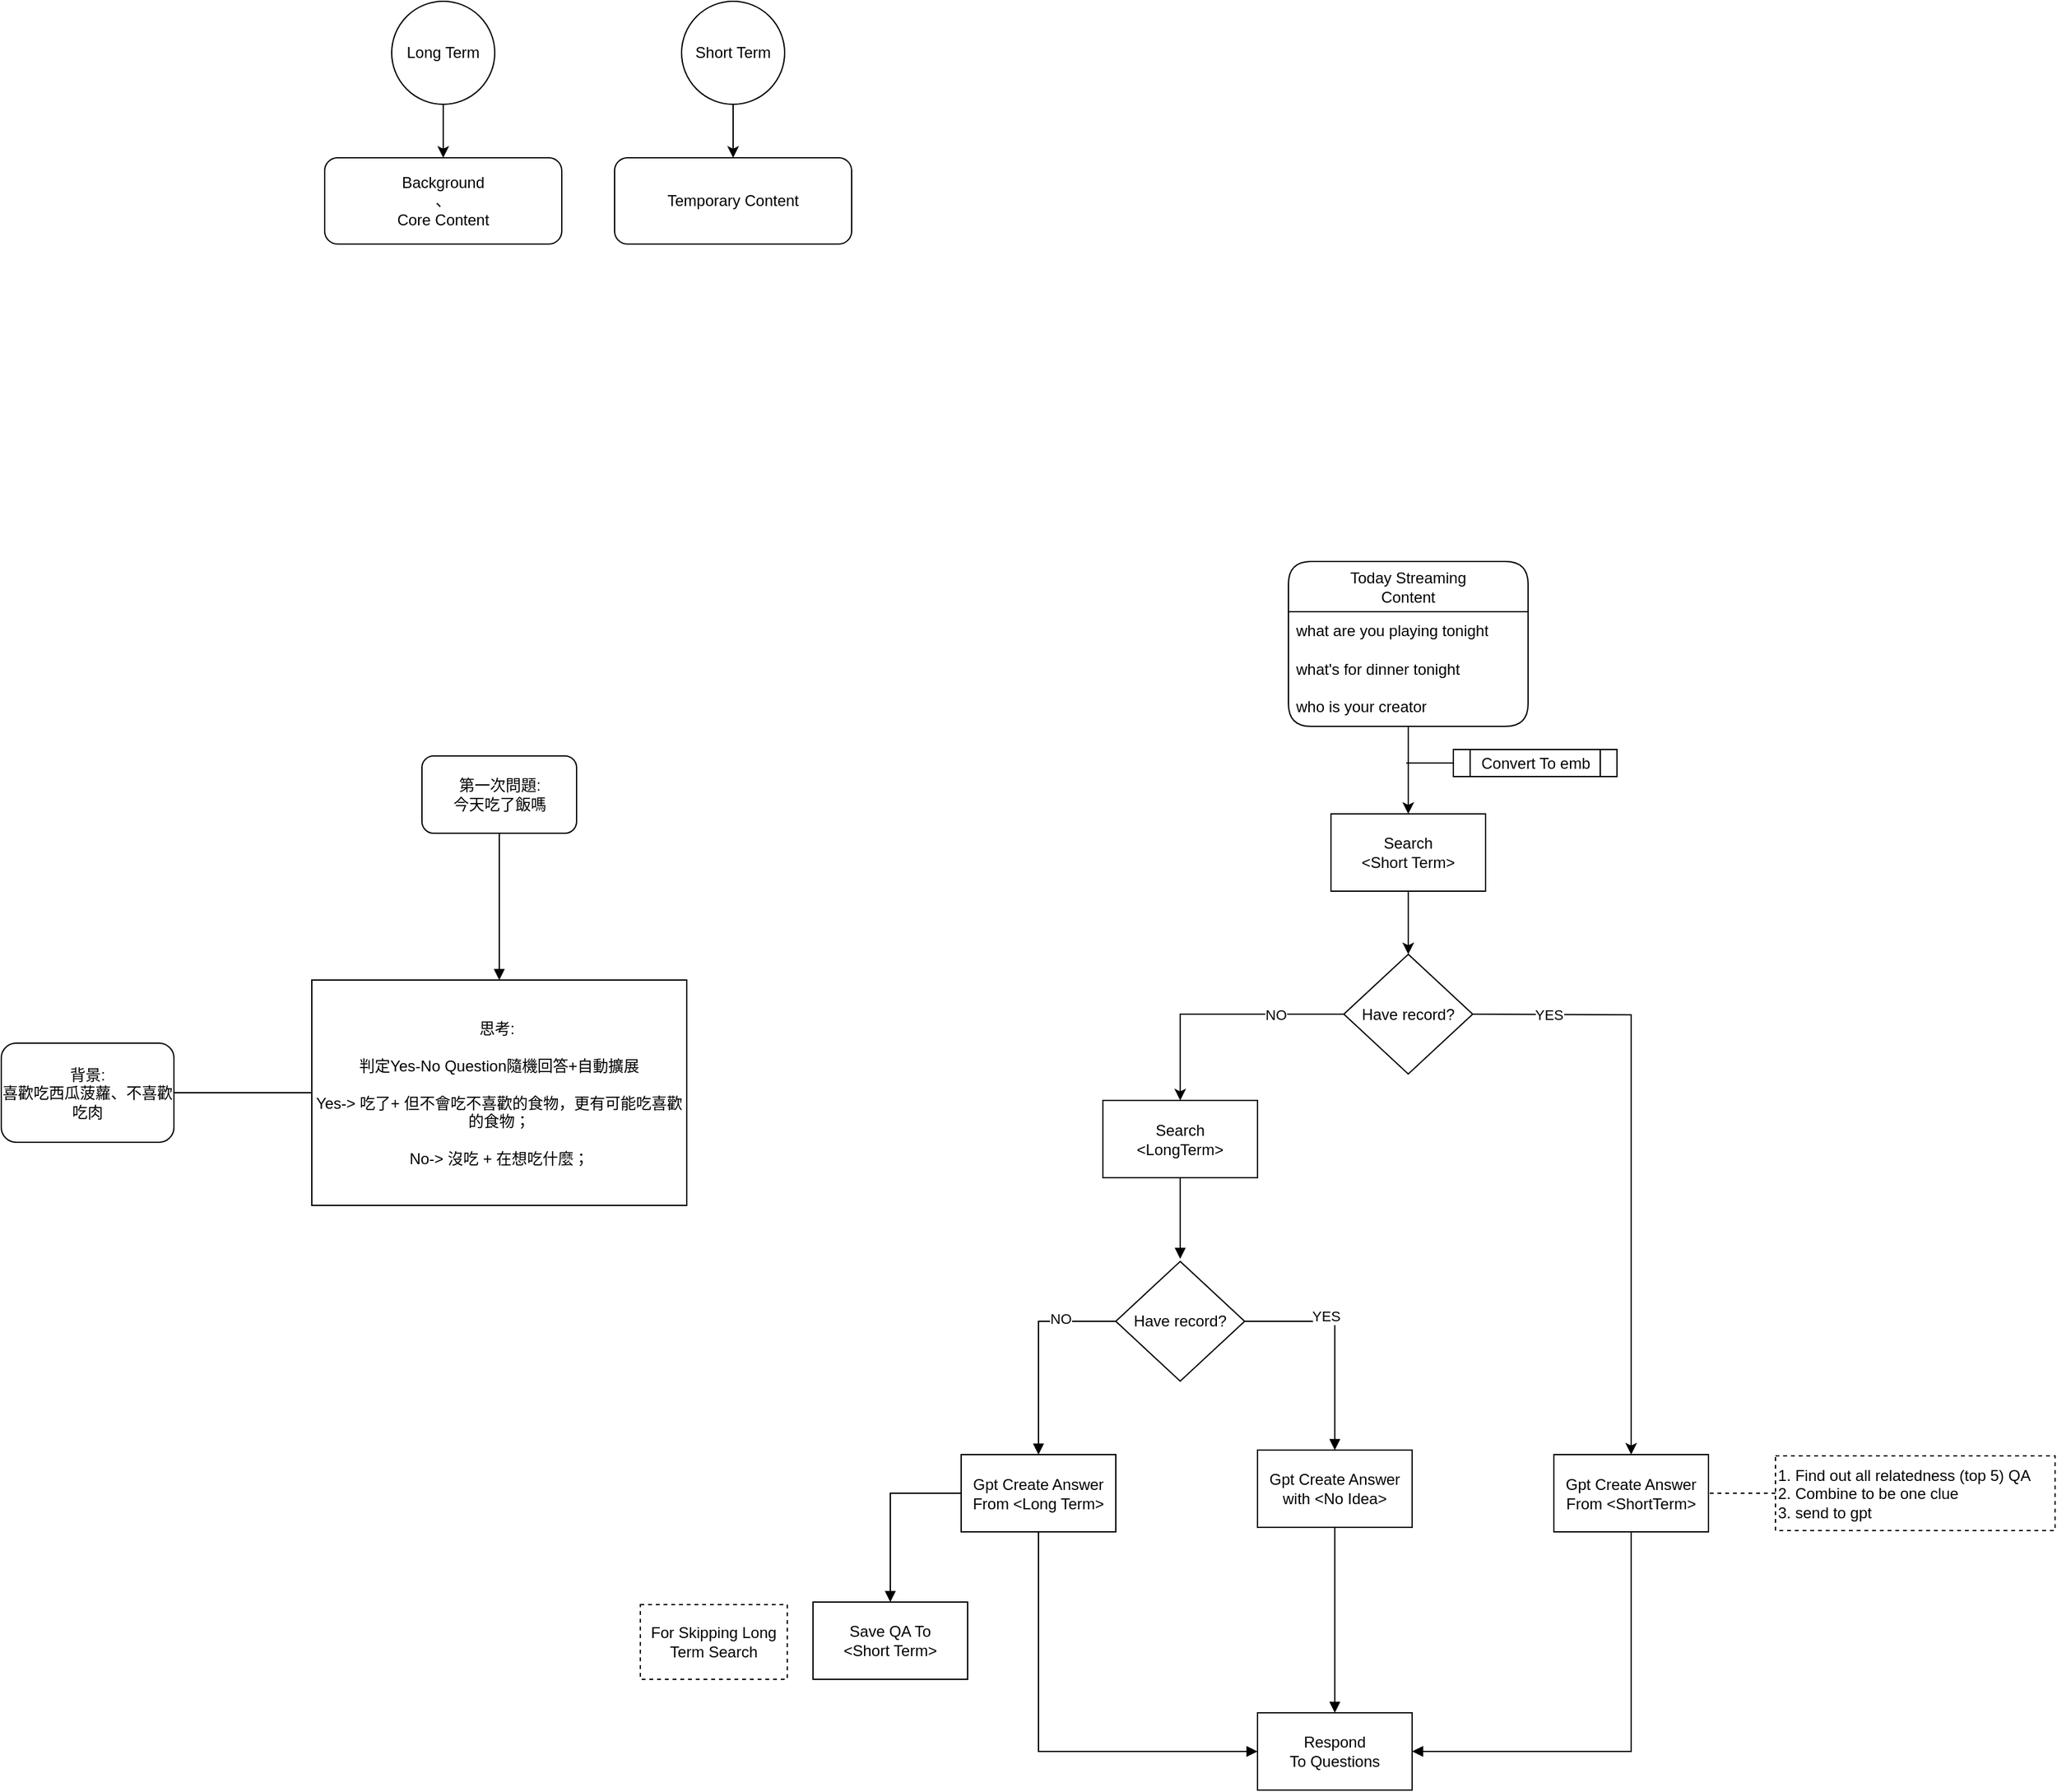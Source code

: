 <mxfile version="20.8.15" type="device"><diagram name="第 1 页" id="d8boEHfI5LE0gbz0qBsA"><mxGraphModel dx="2487" dy="1336" grid="0" gridSize="10" guides="1" tooltips="1" connect="1" arrows="1" fold="1" page="0" pageScale="1" pageWidth="850" pageHeight="1100" math="0" shadow="0"><root><mxCell id="0"/><mxCell id="1" parent="0"/><mxCell id="OhOTH1ILLF9znRlCcTUM-3" value="Background&lt;br&gt;、&lt;br&gt;Core Content" style="rounded=1;whiteSpace=wrap;html=1;align=center;" vertex="1" parent="1"><mxGeometry x="-502" y="-250.5" width="184" height="67" as="geometry"/></mxCell><mxCell id="OhOTH1ILLF9znRlCcTUM-31" value="" style="edgeStyle=orthogonalEdgeStyle;rounded=0;orthogonalLoop=1;jettySize=auto;html=1;entryX=0.5;entryY=0;entryDx=0;entryDy=0;" edge="1" parent="1" source="OhOTH1ILLF9znRlCcTUM-8" target="OhOTH1ILLF9znRlCcTUM-32"><mxGeometry relative="1" as="geometry"/></mxCell><mxCell id="OhOTH1ILLF9znRlCcTUM-8" value="Today Streaming&lt;br style=&quot;border-color: var(--border-color);&quot;&gt;Content" style="swimlane;fontStyle=0;childLayout=stackLayout;horizontal=1;startSize=39;horizontalStack=0;resizeParent=1;resizeParentMax=0;resizeLast=0;collapsible=1;marginBottom=0;whiteSpace=wrap;html=1;rounded=1;" vertex="1" parent="1"><mxGeometry x="246" y="63" width="186" height="128" as="geometry"/></mxCell><mxCell id="OhOTH1ILLF9znRlCcTUM-10" value="what are you playing tonight" style="text;strokeColor=none;fillColor=none;align=left;verticalAlign=middle;spacingLeft=4;spacingRight=4;overflow=hidden;points=[[0,0.5],[1,0.5]];portConstraint=eastwest;rotatable=0;whiteSpace=wrap;html=1;" vertex="1" parent="OhOTH1ILLF9znRlCcTUM-8"><mxGeometry y="39" width="186" height="30" as="geometry"/></mxCell><mxCell id="OhOTH1ILLF9znRlCcTUM-9" value="what's for dinner tonight" style="text;strokeColor=none;fillColor=none;align=left;verticalAlign=middle;spacingLeft=4;spacingRight=4;overflow=hidden;points=[[0,0.5],[1,0.5]];portConstraint=eastwest;rotatable=0;whiteSpace=wrap;html=1;" vertex="1" parent="OhOTH1ILLF9znRlCcTUM-8"><mxGeometry y="69" width="186" height="29" as="geometry"/></mxCell><mxCell id="OhOTH1ILLF9znRlCcTUM-11" value="who is your creator" style="text;strokeColor=none;fillColor=none;align=left;verticalAlign=middle;spacingLeft=4;spacingRight=4;overflow=hidden;points=[[0,0.5],[1,0.5]];portConstraint=eastwest;rotatable=0;whiteSpace=wrap;html=1;" vertex="1" parent="OhOTH1ILLF9znRlCcTUM-8"><mxGeometry y="98" width="186" height="30" as="geometry"/></mxCell><mxCell id="OhOTH1ILLF9znRlCcTUM-20" value="" style="edgeStyle=orthogonalEdgeStyle;rounded=0;orthogonalLoop=1;jettySize=auto;html=1;" edge="1" parent="1" source="OhOTH1ILLF9znRlCcTUM-19" target="OhOTH1ILLF9znRlCcTUM-3"><mxGeometry relative="1" as="geometry"/></mxCell><mxCell id="OhOTH1ILLF9znRlCcTUM-19" value="Long Term" style="ellipse;whiteSpace=wrap;html=1;aspect=fixed;" vertex="1" parent="1"><mxGeometry x="-450" y="-372" width="80" height="80" as="geometry"/></mxCell><mxCell id="OhOTH1ILLF9znRlCcTUM-27" value="NO" style="edgeStyle=orthogonalEdgeStyle;rounded=0;orthogonalLoop=1;jettySize=auto;html=1;entryX=0.5;entryY=0;entryDx=0;entryDy=0;" edge="1" parent="1" source="OhOTH1ILLF9znRlCcTUM-24" target="OhOTH1ILLF9znRlCcTUM-57"><mxGeometry x="-0.446" relative="1" as="geometry"><mxPoint x="219.0" y="528" as="targetPoint"/><mxPoint as="offset"/></mxGeometry></mxCell><mxCell id="OhOTH1ILLF9znRlCcTUM-65" value="YES" style="edgeStyle=orthogonalEdgeStyle;rounded=0;orthogonalLoop=1;jettySize=auto;html=1;entryX=0.5;entryY=0;entryDx=0;entryDy=0;" edge="1" parent="1" target="OhOTH1ILLF9znRlCcTUM-52"><mxGeometry x="-0.743" relative="1" as="geometry"><mxPoint x="389" y="414.5" as="sourcePoint"/><mxPoint x="455" y="538" as="targetPoint"/><mxPoint as="offset"/></mxGeometry></mxCell><mxCell id="OhOTH1ILLF9znRlCcTUM-24" value="Have record?" style="rhombus;whiteSpace=wrap;html=1;fontStyle=0;startSize=39;" vertex="1" parent="1"><mxGeometry x="289" y="368" width="100" height="93" as="geometry"/></mxCell><mxCell id="OhOTH1ILLF9znRlCcTUM-33" style="edgeStyle=orthogonalEdgeStyle;rounded=0;orthogonalLoop=1;jettySize=auto;html=1;" edge="1" parent="1" source="OhOTH1ILLF9znRlCcTUM-32" target="OhOTH1ILLF9znRlCcTUM-24"><mxGeometry relative="1" as="geometry"/></mxCell><mxCell id="OhOTH1ILLF9znRlCcTUM-32" value="Search&lt;br&gt;&amp;lt;Short Term&amp;gt;" style="whiteSpace=wrap;html=1;fontStyle=0;startSize=39;" vertex="1" parent="1"><mxGeometry x="279" y="259" width="120" height="60" as="geometry"/></mxCell><mxCell id="OhOTH1ILLF9znRlCcTUM-36" value="Save QA To&lt;br&gt;&amp;lt;Short Term&amp;gt;" style="whiteSpace=wrap;html=1;fontStyle=0;startSize=39;" vertex="1" parent="1"><mxGeometry x="-123" y="871" width="120" height="60" as="geometry"/></mxCell><mxCell id="OhOTH1ILLF9znRlCcTUM-41" value="Respond &lt;br&gt;To Questions" style="whiteSpace=wrap;html=1;fontStyle=0;startSize=39;" vertex="1" parent="1"><mxGeometry x="222" y="957" width="120" height="60" as="geometry"/></mxCell><mxCell id="OhOTH1ILLF9znRlCcTUM-49" value="Temporary Content" style="rounded=1;whiteSpace=wrap;html=1;align=center;" vertex="1" parent="1"><mxGeometry x="-277" y="-250.5" width="184" height="67" as="geometry"/></mxCell><mxCell id="OhOTH1ILLF9znRlCcTUM-50" value="" style="edgeStyle=orthogonalEdgeStyle;rounded=0;orthogonalLoop=1;jettySize=auto;html=1;" edge="1" source="OhOTH1ILLF9znRlCcTUM-51" target="OhOTH1ILLF9znRlCcTUM-49" parent="1"><mxGeometry relative="1" as="geometry"/></mxCell><mxCell id="OhOTH1ILLF9znRlCcTUM-51" value="Short Term" style="ellipse;whiteSpace=wrap;html=1;aspect=fixed;" vertex="1" parent="1"><mxGeometry x="-225" y="-372" width="80" height="80" as="geometry"/></mxCell><mxCell id="OhOTH1ILLF9znRlCcTUM-105" style="edgeStyle=orthogonalEdgeStyle;rounded=0;orthogonalLoop=1;jettySize=auto;html=1;entryX=1;entryY=0.5;entryDx=0;entryDy=0;endArrow=block;endFill=1;exitX=0.5;exitY=1;exitDx=0;exitDy=0;" edge="1" parent="1" source="OhOTH1ILLF9znRlCcTUM-52" target="OhOTH1ILLF9znRlCcTUM-41"><mxGeometry relative="1" as="geometry"/></mxCell><mxCell id="OhOTH1ILLF9znRlCcTUM-52" value="Gpt Create Answer From &amp;lt;ShortTerm&amp;gt;" style="whiteSpace=wrap;html=1;fontStyle=0;startSize=39;" vertex="1" parent="1"><mxGeometry x="452" y="756.5" width="120" height="60" as="geometry"/></mxCell><mxCell id="OhOTH1ILLF9znRlCcTUM-101" style="edgeStyle=orthogonalEdgeStyle;rounded=0;orthogonalLoop=1;jettySize=auto;html=1;entryX=0.5;entryY=0;entryDx=0;entryDy=0;endArrow=block;endFill=1;exitX=0;exitY=0.5;exitDx=0;exitDy=0;" edge="1" parent="1" source="OhOTH1ILLF9znRlCcTUM-56" target="OhOTH1ILLF9znRlCcTUM-36"><mxGeometry relative="1" as="geometry"/></mxCell><mxCell id="OhOTH1ILLF9znRlCcTUM-102" style="edgeStyle=orthogonalEdgeStyle;rounded=0;orthogonalLoop=1;jettySize=auto;html=1;entryX=0;entryY=0.5;entryDx=0;entryDy=0;endArrow=block;endFill=1;exitX=0.5;exitY=1;exitDx=0;exitDy=0;" edge="1" parent="1" source="OhOTH1ILLF9znRlCcTUM-56" target="OhOTH1ILLF9znRlCcTUM-41"><mxGeometry relative="1" as="geometry"/></mxCell><mxCell id="OhOTH1ILLF9znRlCcTUM-56" value="Gpt Create Answer From &amp;lt;Long Term&amp;gt;" style="whiteSpace=wrap;html=1;fontStyle=0;startSize=39;" vertex="1" parent="1"><mxGeometry x="-8" y="756.5" width="120" height="60" as="geometry"/></mxCell><mxCell id="OhOTH1ILLF9znRlCcTUM-95" value="" style="edgeStyle=orthogonalEdgeStyle;rounded=0;orthogonalLoop=1;jettySize=auto;html=1;endArrow=block;endFill=1;" edge="1" parent="1" source="OhOTH1ILLF9znRlCcTUM-57"><mxGeometry relative="1" as="geometry"><mxPoint x="162" y="604.5" as="targetPoint"/></mxGeometry></mxCell><mxCell id="OhOTH1ILLF9znRlCcTUM-57" value="Search&lt;br&gt;&amp;lt;LongTerm&amp;gt;" style="whiteSpace=wrap;html=1;fontStyle=0;startSize=39;" vertex="1" parent="1"><mxGeometry x="102" y="481.5" width="120" height="60" as="geometry"/></mxCell><mxCell id="OhOTH1ILLF9znRlCcTUM-96" style="edgeStyle=orthogonalEdgeStyle;rounded=0;orthogonalLoop=1;jettySize=auto;html=1;entryX=0.5;entryY=0;entryDx=0;entryDy=0;endArrow=block;endFill=1;exitX=0;exitY=0.5;exitDx=0;exitDy=0;" edge="1" parent="1" source="OhOTH1ILLF9znRlCcTUM-58" target="OhOTH1ILLF9znRlCcTUM-56"><mxGeometry relative="1" as="geometry"/></mxCell><mxCell id="OhOTH1ILLF9znRlCcTUM-98" value="NO" style="edgeLabel;html=1;align=center;verticalAlign=middle;resizable=0;points=[];" vertex="1" connectable="0" parent="OhOTH1ILLF9znRlCcTUM-96"><mxGeometry x="-0.465" y="-2" relative="1" as="geometry"><mxPoint as="offset"/></mxGeometry></mxCell><mxCell id="OhOTH1ILLF9znRlCcTUM-97" style="edgeStyle=orthogonalEdgeStyle;rounded=0;orthogonalLoop=1;jettySize=auto;html=1;entryX=0.5;entryY=0;entryDx=0;entryDy=0;endArrow=block;endFill=1;" edge="1" parent="1" source="OhOTH1ILLF9znRlCcTUM-58" target="OhOTH1ILLF9znRlCcTUM-67"><mxGeometry relative="1" as="geometry"/></mxCell><mxCell id="OhOTH1ILLF9znRlCcTUM-99" value="YES" style="edgeLabel;html=1;align=center;verticalAlign=middle;resizable=0;points=[];" vertex="1" connectable="0" parent="OhOTH1ILLF9znRlCcTUM-97"><mxGeometry x="-0.262" y="4" relative="1" as="geometry"><mxPoint as="offset"/></mxGeometry></mxCell><mxCell id="OhOTH1ILLF9znRlCcTUM-58" value="Have record?" style="rhombus;whiteSpace=wrap;html=1;fontStyle=0;startSize=39;" vertex="1" parent="1"><mxGeometry x="112" y="606.5" width="100" height="93" as="geometry"/></mxCell><mxCell id="OhOTH1ILLF9znRlCcTUM-104" style="edgeStyle=orthogonalEdgeStyle;rounded=0;orthogonalLoop=1;jettySize=auto;html=1;entryX=0.5;entryY=0;entryDx=0;entryDy=0;endArrow=block;endFill=1;" edge="1" parent="1" source="OhOTH1ILLF9znRlCcTUM-67" target="OhOTH1ILLF9znRlCcTUM-41"><mxGeometry relative="1" as="geometry"/></mxCell><mxCell id="OhOTH1ILLF9znRlCcTUM-67" value="Gpt Create Answer with &amp;lt;No Idea&amp;gt;" style="whiteSpace=wrap;html=1;fontStyle=0;startSize=39;" vertex="1" parent="1"><mxGeometry x="222" y="753" width="120" height="60" as="geometry"/></mxCell><mxCell id="OhOTH1ILLF9znRlCcTUM-88" style="edgeStyle=orthogonalEdgeStyle;rounded=0;orthogonalLoop=1;jettySize=auto;html=1;endArrow=none;endFill=0;" edge="1" parent="1" source="OhOTH1ILLF9znRlCcTUM-74"><mxGeometry relative="1" as="geometry"><mxPoint x="337.5" y="219.5" as="targetPoint"/></mxGeometry></mxCell><mxCell id="OhOTH1ILLF9znRlCcTUM-74" value="Convert To emb" style="shape=process;whiteSpace=wrap;html=1;backgroundOutline=1;" vertex="1" parent="1"><mxGeometry x="374" y="209" width="127" height="21" as="geometry"/></mxCell><mxCell id="OhOTH1ILLF9znRlCcTUM-79" value="For Skipping Long Term Search" style="text;html=1;strokeColor=default;fillColor=none;align=center;verticalAlign=middle;whiteSpace=wrap;rounded=0;dashed=1;" vertex="1" parent="1"><mxGeometry x="-257" y="873" width="114" height="58" as="geometry"/></mxCell><mxCell id="OhOTH1ILLF9znRlCcTUM-94" style="edgeStyle=orthogonalEdgeStyle;rounded=0;orthogonalLoop=1;jettySize=auto;html=1;entryX=0;entryY=0.5;entryDx=0;entryDy=0;endArrow=none;endFill=0;" edge="1" parent="1" source="OhOTH1ILLF9znRlCcTUM-89" target="OhOTH1ILLF9znRlCcTUM-91"><mxGeometry relative="1" as="geometry"/></mxCell><mxCell id="OhOTH1ILLF9znRlCcTUM-89" value="背景: &lt;br&gt;喜歡吃西瓜菠蘿、不喜歡吃肉" style="rounded=1;whiteSpace=wrap;html=1;" vertex="1" parent="1"><mxGeometry x="-753" y="437" width="134" height="77" as="geometry"/></mxCell><mxCell id="OhOTH1ILLF9znRlCcTUM-108" value="" style="edgeStyle=orthogonalEdgeStyle;rounded=0;orthogonalLoop=1;jettySize=auto;html=1;endArrow=block;endFill=1;" edge="1" parent="1" source="OhOTH1ILLF9znRlCcTUM-90" target="OhOTH1ILLF9znRlCcTUM-91"><mxGeometry relative="1" as="geometry"/></mxCell><mxCell id="OhOTH1ILLF9znRlCcTUM-90" value="第一次問題: &lt;br&gt;今天吃了飯嗎" style="rounded=1;whiteSpace=wrap;html=1;" vertex="1" parent="1"><mxGeometry x="-426.5" y="214" width="120" height="60" as="geometry"/></mxCell><mxCell id="OhOTH1ILLF9znRlCcTUM-91" value="思考:&amp;nbsp; &lt;br&gt;&lt;br&gt;判定Yes-No Question隨機回答+自動擴展&lt;br&gt;&lt;br&gt;&lt;div style=&quot;&quot;&gt;&lt;span style=&quot;background-color: initial;&quot;&gt;Yes-&amp;gt; 吃了+ 但不會吃不喜歡的食物，更有可能吃喜歡的食物；&lt;/span&gt;&lt;/div&gt;&lt;div style=&quot;&quot;&gt;&lt;br&gt;&lt;/div&gt;&lt;div style=&quot;&quot;&gt;&lt;span style=&quot;background-color: initial;&quot;&gt;No-&amp;gt; 沒吃 + 在想吃什麼；&lt;/span&gt;&lt;/div&gt;" style="rounded=0;whiteSpace=wrap;html=1;align=center;" vertex="1" parent="1"><mxGeometry x="-512" y="388" width="291" height="175" as="geometry"/></mxCell><mxCell id="OhOTH1ILLF9znRlCcTUM-112" value="" style="edgeStyle=orthogonalEdgeStyle;rounded=0;orthogonalLoop=1;jettySize=auto;html=1;dashed=1;endArrow=none;endFill=0;" edge="1" parent="1" source="OhOTH1ILLF9znRlCcTUM-110" target="OhOTH1ILLF9znRlCcTUM-52"><mxGeometry relative="1" as="geometry"/></mxCell><mxCell id="OhOTH1ILLF9znRlCcTUM-110" value="1. Find out all relatedness (top 5) QA&lt;br&gt;2. Combine to be one clue&lt;br&gt;3. send to gpt" style="whiteSpace=wrap;html=1;fontStyle=0;startSize=39;dashed=1;align=left;" vertex="1" parent="1"><mxGeometry x="624" y="757.5" width="217" height="58" as="geometry"/></mxCell></root></mxGraphModel></diagram></mxfile>